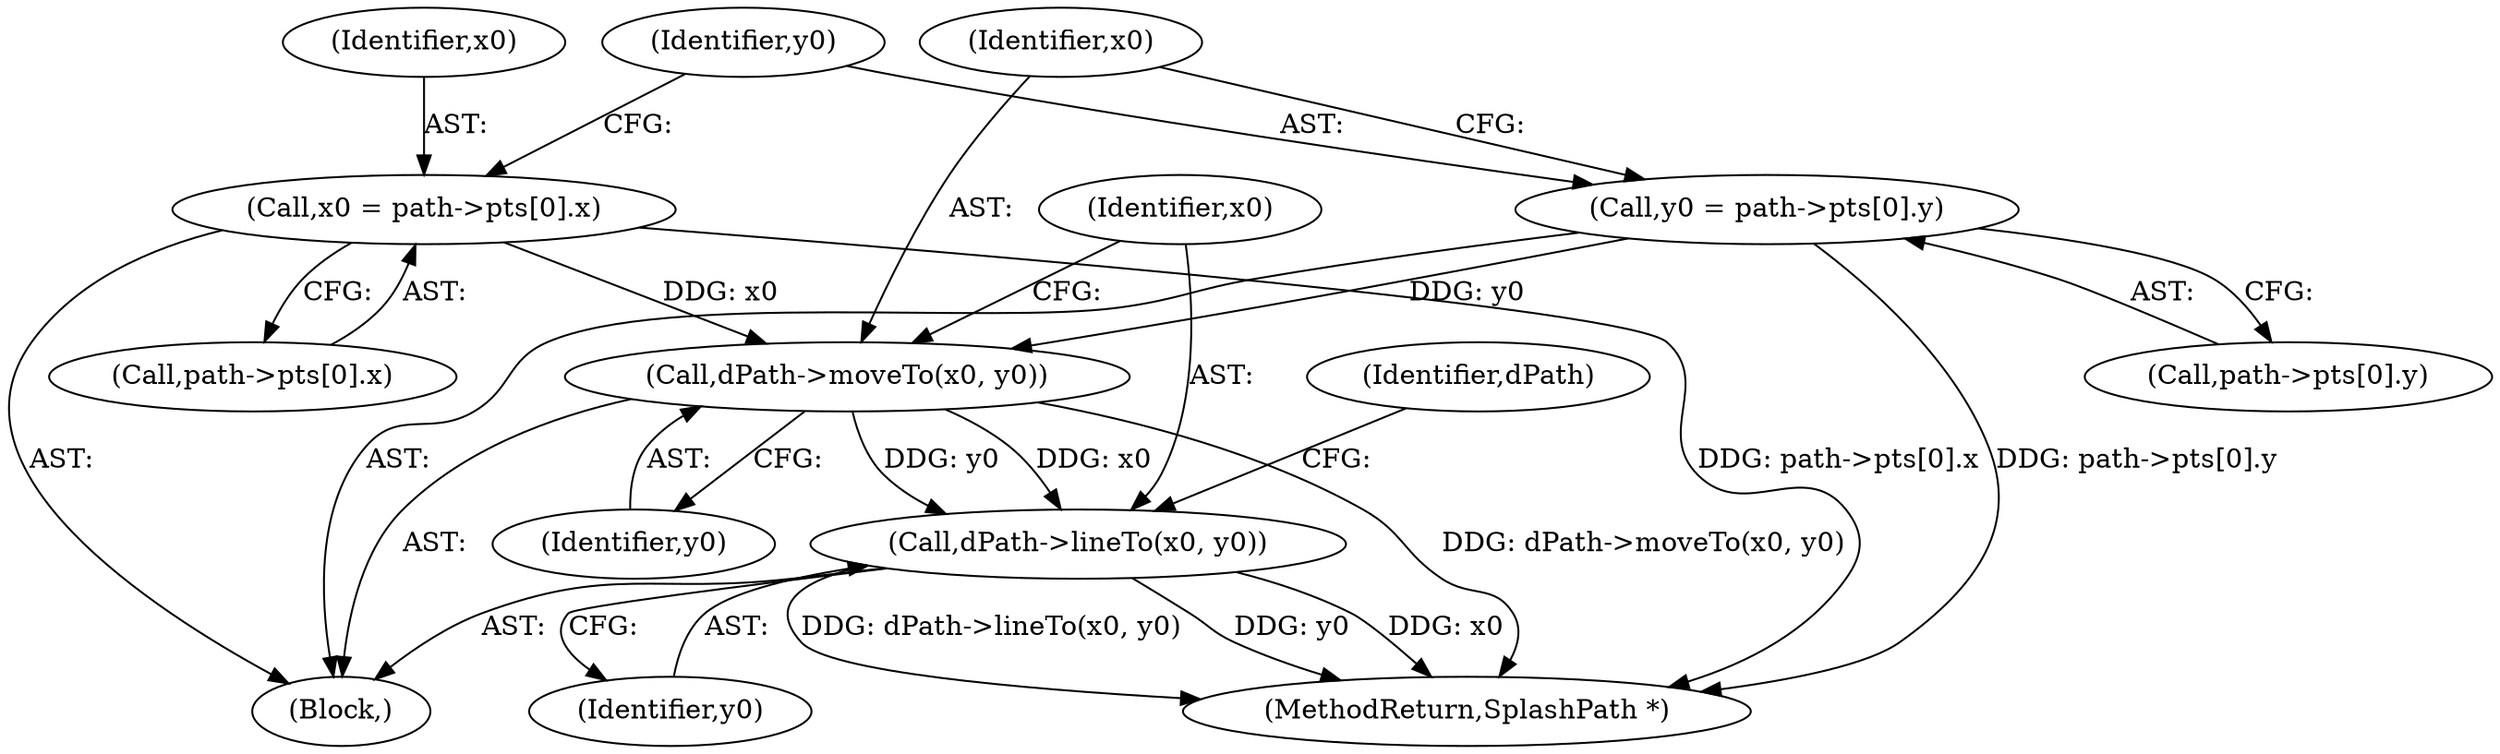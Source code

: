 digraph "0_poppler_8b6dc55e530b2f5ede6b9dfb64aafdd1d5836492@API" {
"1000514" [label="(Call,dPath->moveTo(x0, y0))"];
"1000496" [label="(Call,x0 = path->pts[0].x)"];
"1000505" [label="(Call,y0 = path->pts[0].y)"];
"1000517" [label="(Call,dPath->lineTo(x0, y0))"];
"1000498" [label="(Call,path->pts[0].x)"];
"1000516" [label="(Identifier,y0)"];
"1000497" [label="(Identifier,x0)"];
"1000521" [label="(Identifier,dPath)"];
"1000495" [label="(Block,)"];
"1000515" [label="(Identifier,x0)"];
"1000505" [label="(Call,y0 = path->pts[0].y)"];
"1000507" [label="(Call,path->pts[0].y)"];
"1000518" [label="(Identifier,x0)"];
"1000514" [label="(Call,dPath->moveTo(x0, y0))"];
"1000506" [label="(Identifier,y0)"];
"1000517" [label="(Call,dPath->lineTo(x0, y0))"];
"1000496" [label="(Call,x0 = path->pts[0].x)"];
"1000522" [label="(MethodReturn,SplashPath *)"];
"1000519" [label="(Identifier,y0)"];
"1000514" -> "1000495"  [label="AST: "];
"1000514" -> "1000516"  [label="CFG: "];
"1000515" -> "1000514"  [label="AST: "];
"1000516" -> "1000514"  [label="AST: "];
"1000518" -> "1000514"  [label="CFG: "];
"1000514" -> "1000522"  [label="DDG: dPath->moveTo(x0, y0)"];
"1000496" -> "1000514"  [label="DDG: x0"];
"1000505" -> "1000514"  [label="DDG: y0"];
"1000514" -> "1000517"  [label="DDG: x0"];
"1000514" -> "1000517"  [label="DDG: y0"];
"1000496" -> "1000495"  [label="AST: "];
"1000496" -> "1000498"  [label="CFG: "];
"1000497" -> "1000496"  [label="AST: "];
"1000498" -> "1000496"  [label="AST: "];
"1000506" -> "1000496"  [label="CFG: "];
"1000496" -> "1000522"  [label="DDG: path->pts[0].x"];
"1000505" -> "1000495"  [label="AST: "];
"1000505" -> "1000507"  [label="CFG: "];
"1000506" -> "1000505"  [label="AST: "];
"1000507" -> "1000505"  [label="AST: "];
"1000515" -> "1000505"  [label="CFG: "];
"1000505" -> "1000522"  [label="DDG: path->pts[0].y"];
"1000517" -> "1000495"  [label="AST: "];
"1000517" -> "1000519"  [label="CFG: "];
"1000518" -> "1000517"  [label="AST: "];
"1000519" -> "1000517"  [label="AST: "];
"1000521" -> "1000517"  [label="CFG: "];
"1000517" -> "1000522"  [label="DDG: y0"];
"1000517" -> "1000522"  [label="DDG: x0"];
"1000517" -> "1000522"  [label="DDG: dPath->lineTo(x0, y0)"];
}
